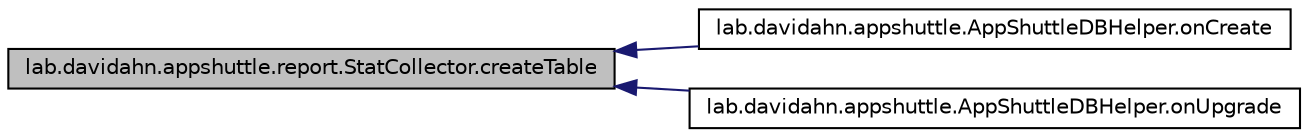 digraph G
{
 // INTERACTIVE_SVG=YES
  edge [fontname="Helvetica",fontsize="10",labelfontname="Helvetica",labelfontsize="10"];
  node [fontname="Helvetica",fontsize="10",shape=record];
  rankdir="LR";
  Node1 [label="lab.davidahn.appshuttle.report.StatCollector.createTable",height=0.2,width=0.4,color="black", fillcolor="grey75", style="filled" fontcolor="black"];
  Node1 -> Node2 [dir="back",color="midnightblue",fontsize="10",style="solid"];
  Node2 [label="lab.davidahn.appshuttle.AppShuttleDBHelper.onCreate",height=0.2,width=0.4,color="black", fillcolor="white", style="filled",URL="$classlab_1_1davidahn_1_1appshuttle_1_1_app_shuttle_d_b_helper.html#ace5f8b0eed03ddd3b8c5bae109a5296a"];
  Node1 -> Node3 [dir="back",color="midnightblue",fontsize="10",style="solid"];
  Node3 [label="lab.davidahn.appshuttle.AppShuttleDBHelper.onUpgrade",height=0.2,width=0.4,color="black", fillcolor="white", style="filled",URL="$classlab_1_1davidahn_1_1appshuttle_1_1_app_shuttle_d_b_helper.html#ad0f5c528b6687660c91301435c87198b"];
}
